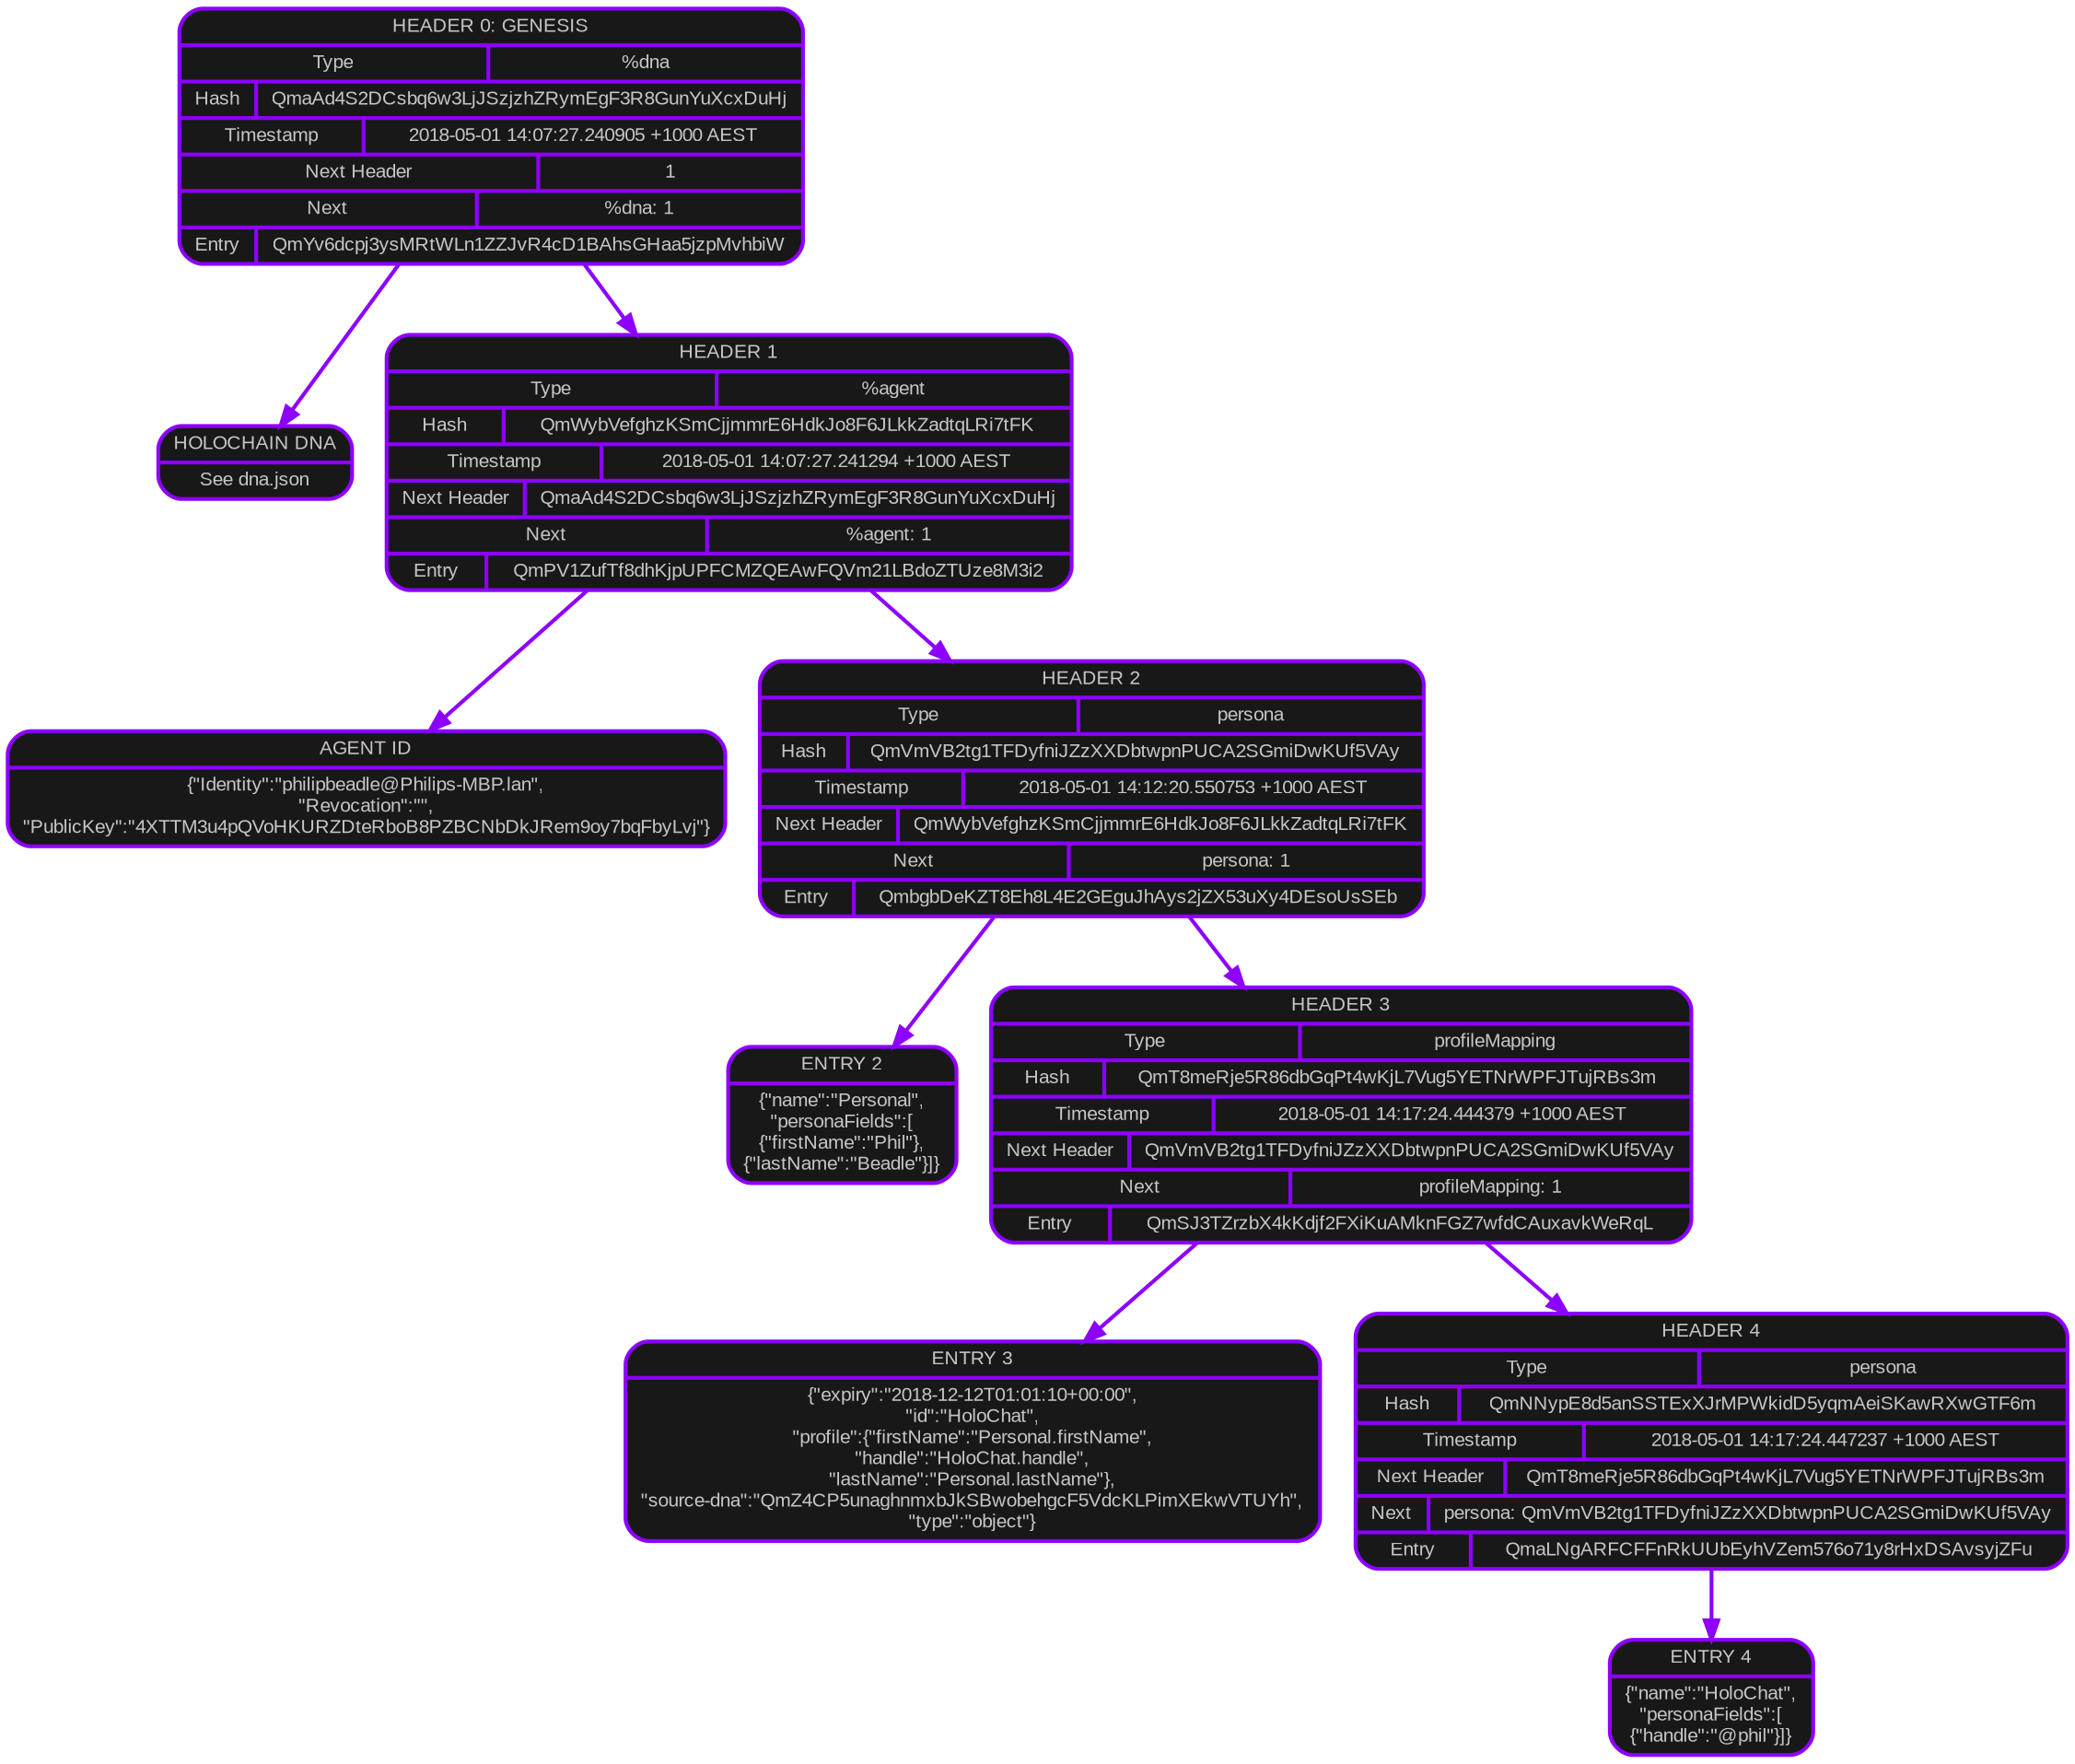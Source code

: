 digraph chain {
graph [splines=line];
node [shape=record fontname="Arial",fontsize="10",style="rounded, filled",penwidth=2,fontcolor="#c5c5c5",color="#8d00ff",fillcolor="#181818"];
edge [penwidth=2, color="#8d00ff"];
header0 [label=<{HEADER 0: GENESIS|
{Type|%dna}|
{Hash|QmaAd4S2DCsbq6w3LjJSzjzhZRymEgF3R8GunYuXcxDuHj}|
{Timestamp|2018-05-01 14:07:27.240905 +1000 AEST}|
{Next Header|1}|
{Next|%dna: 1}|
{Entry|QmYv6dcpj3ysMRtWLn1ZZJvR4cD1BAhsGHaa5jzpMvhbiW}
}>];
content0 [label=<{HOLOCHAIN DNA|See dna.json}>];
header0->content0;
header0->header1;
header1 [label=<{HEADER 1|
{Type|%agent}|
{Hash|QmWybVefghzKSmCjjmmrE6HdkJo8F6JLkkZadtqLRi7tFK}|
{Timestamp|2018-05-01 14:07:27.241294 +1000 AEST}|
{Next Header|QmaAd4S2DCsbq6w3LjJSzjzhZRymEgF3R8GunYuXcxDuHj}|
{Next|%agent: 1}|
{Entry|QmPV1ZufTf8dhKjpUPFCMZQEAwFQVm21LBdoZTUze8M3i2}
}>];
content1 [label=<{AGENT ID|\{"Identity":"philipbeadle@Philips-MBP.lan",<br/>"Revocation":"",<br/>"PublicKey":"4XTTM3u4pQVoHKURZDteRboB8PZBCNbDkJRem9oy7bqFbyLvj"\}}>];
header1->content1;
header1->header2;
header2 [label=<{HEADER 2|
{Type|persona}|
{Hash|QmVmVB2tg1TFDyfniJZzXXDbtwpnPUCA2SGmiDwKUf5VAy}|
{Timestamp|2018-05-01 14:12:20.550753 +1000 AEST}|
{Next Header|QmWybVefghzKSmCjjmmrE6HdkJo8F6JLkkZadtqLRi7tFK}|
{Next|persona: 1}|
{Entry|QmbgbDeKZT8Eh8L4E2GEguJhAys2jZX53uXy4DEsoUsSEb}
}>];
content2 [label=<{ENTRY 2|\{"name":"Personal",<br/>"personaFields":[<br/>\{"firstName":"Phil"\},<br/>\{"lastName":"Beadle"\}]\}}>];
header2->content2;
header2->header3;
header3 [label=<{HEADER 3|
{Type|profileMapping}|
{Hash|QmT8meRje5R86dbGqPt4wKjL7Vug5YETNrWPFJTujRBs3m}|
{Timestamp|2018-05-01 14:17:24.444379 +1000 AEST}|
{Next Header|QmVmVB2tg1TFDyfniJZzXXDbtwpnPUCA2SGmiDwKUf5VAy}|
{Next|profileMapping: 1}|
{Entry|QmSJ3TZrzbX4kKdjf2FXiKuAMknFGZ7wfdCAuxavkWeRqL}
}>];
content3 [label=<{ENTRY 3|\{"expiry":"2018-12-12T01:01:10+00:00",<br/>"id":"HoloChat",<br/>"profile":\{"firstName":"Personal.firstName",<br/>"handle":"HoloChat.handle",<br/>"lastName":"Personal.lastName"\},<br/>"source-dna":"QmZ4CP5unaghnmxbJkSBwobehgcF5VdcKLPimXEkwVTUYh",<br/>"type":"object"\}}>];
header3->content3;
header3->header4;
header4 [label=<{HEADER 4|
{Type|persona}|
{Hash|QmNNypE8d5anSSTExXJrMPWkidD5yqmAeiSKawRXwGTF6m}|
{Timestamp|2018-05-01 14:17:24.447237 +1000 AEST}|
{Next Header|QmT8meRje5R86dbGqPt4wKjL7Vug5YETNrWPFJTujRBs3m}|
{Next|persona: QmVmVB2tg1TFDyfniJZzXXDbtwpnPUCA2SGmiDwKUf5VAy}|
{Entry|QmaLNgARFCFFnRkUUbEyhVZem576o71y8rHxDSAvsyjZFu}
}>];
content4 [label=<{ENTRY 4|\{"name":"HoloChat",<br/>"personaFields":[<br/>\{"handle":"@phil"\}]\}}>];
header4->content4;
}
